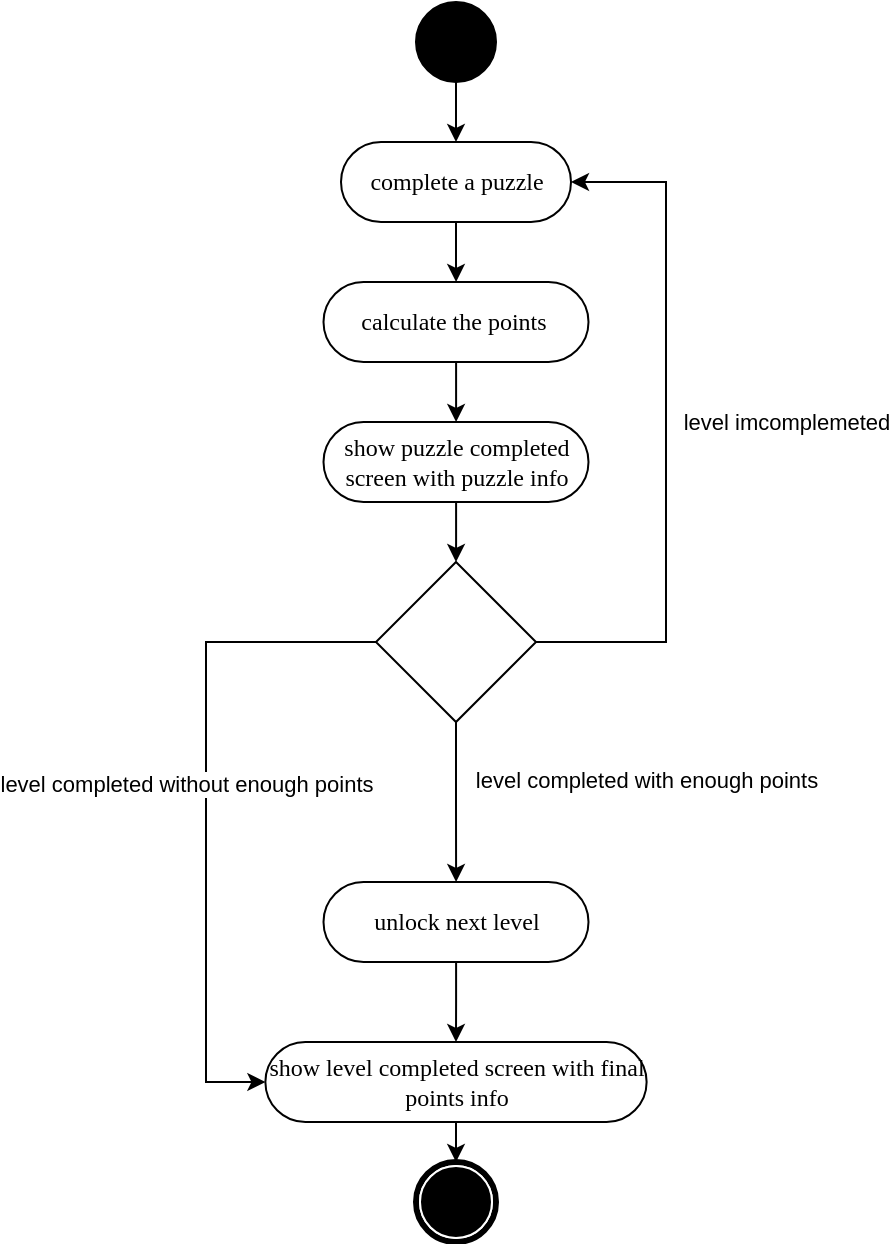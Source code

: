 <mxfile version="23.1.1" type="github">
  <diagram name="第 1 页" id="f0YeDjMEGShFUGs4qQmA">
    <mxGraphModel dx="1185" dy="2989" grid="1" gridSize="10" guides="1" tooltips="1" connect="1" arrows="1" fold="1" page="1" pageScale="1" pageWidth="827" pageHeight="1169" math="0" shadow="0">
      <root>
        <mxCell id="0" />
        <mxCell id="1" parent="0" />
        <mxCell id="w6Ssev359jJsRczqyK-9-29" value="" style="edgeStyle=orthogonalEdgeStyle;rounded=0;orthogonalLoop=1;jettySize=auto;html=1;" edge="1" parent="1" source="w6Ssev359jJsRczqyK-9-2" target="w6Ssev359jJsRczqyK-9-28">
          <mxGeometry relative="1" as="geometry" />
        </mxCell>
        <mxCell id="w6Ssev359jJsRczqyK-9-2" value="calculate the points&amp;nbsp;" style="rounded=1;whiteSpace=wrap;html=1;shadow=0;comic=0;labelBackgroundColor=none;strokeWidth=1;fontFamily=Verdana;fontSize=12;align=center;arcSize=50;" vertex="1" parent="1">
          <mxGeometry x="318.75" y="-1810" width="132.5" height="40" as="geometry" />
        </mxCell>
        <mxCell id="w6Ssev359jJsRczqyK-9-3" value="" style="edgeStyle=orthogonalEdgeStyle;rounded=0;orthogonalLoop=1;jettySize=auto;html=1;entryX=0.5;entryY=0;entryDx=0;entryDy=0;" edge="1" parent="1" source="w6Ssev359jJsRczqyK-9-4" target="w6Ssev359jJsRczqyK-9-27">
          <mxGeometry relative="1" as="geometry">
            <mxPoint x="385" y="-1880" as="targetPoint" />
          </mxGeometry>
        </mxCell>
        <mxCell id="w6Ssev359jJsRczqyK-9-4" value="" style="ellipse;whiteSpace=wrap;html=1;rounded=0;shadow=0;comic=0;labelBackgroundColor=none;strokeWidth=1;fillColor=#000000;fontFamily=Verdana;fontSize=12;align=center;" vertex="1" parent="1">
          <mxGeometry x="365" y="-1950" width="40" height="40" as="geometry" />
        </mxCell>
        <mxCell id="w6Ssev359jJsRczqyK-9-25" value="" style="shape=mxgraph.bpmn.shape;html=1;verticalLabelPosition=bottom;labelBackgroundColor=#ffffff;verticalAlign=top;perimeter=ellipsePerimeter;outline=end;symbol=terminate;rounded=0;shadow=0;comic=0;strokeWidth=1;fontFamily=Verdana;fontSize=12;align=center;" vertex="1" parent="1">
          <mxGeometry x="365" y="-1370" width="40" height="40" as="geometry" />
        </mxCell>
        <mxCell id="w6Ssev359jJsRczqyK-9-26" value="" style="edgeStyle=orthogonalEdgeStyle;rounded=0;orthogonalLoop=1;jettySize=auto;html=1;" edge="1" parent="1" source="w6Ssev359jJsRczqyK-9-27" target="w6Ssev359jJsRczqyK-9-2">
          <mxGeometry relative="1" as="geometry" />
        </mxCell>
        <mxCell id="w6Ssev359jJsRczqyK-9-27" value="complete a puzzle" style="rounded=1;whiteSpace=wrap;html=1;shadow=0;comic=0;labelBackgroundColor=none;strokeWidth=1;fontFamily=Verdana;fontSize=12;align=center;arcSize=50;" vertex="1" parent="1">
          <mxGeometry x="327.5" y="-1880" width="115" height="40" as="geometry" />
        </mxCell>
        <mxCell id="w6Ssev359jJsRczqyK-9-31" value="" style="edgeStyle=orthogonalEdgeStyle;rounded=0;orthogonalLoop=1;jettySize=auto;html=1;" edge="1" parent="1" source="w6Ssev359jJsRczqyK-9-28" target="w6Ssev359jJsRczqyK-9-30">
          <mxGeometry relative="1" as="geometry" />
        </mxCell>
        <mxCell id="w6Ssev359jJsRczqyK-9-28" value="show puzzle completed screen with puzzle info" style="rounded=1;whiteSpace=wrap;html=1;shadow=0;comic=0;labelBackgroundColor=none;strokeWidth=1;fontFamily=Verdana;fontSize=12;align=center;arcSize=50;" vertex="1" parent="1">
          <mxGeometry x="318.75" y="-1740" width="132.5" height="40" as="geometry" />
        </mxCell>
        <mxCell id="w6Ssev359jJsRczqyK-9-39" value="" style="edgeStyle=orthogonalEdgeStyle;rounded=0;orthogonalLoop=1;jettySize=auto;html=1;entryX=1;entryY=0.5;entryDx=0;entryDy=0;" edge="1" parent="1" source="w6Ssev359jJsRczqyK-9-30" target="w6Ssev359jJsRczqyK-9-27">
          <mxGeometry relative="1" as="geometry">
            <mxPoint x="505" y="-1630" as="targetPoint" />
            <Array as="points">
              <mxPoint x="490" y="-1630" />
              <mxPoint x="490" y="-1860" />
            </Array>
          </mxGeometry>
        </mxCell>
        <mxCell id="w6Ssev359jJsRczqyK-9-40" value="level imcomplemeted" style="edgeLabel;html=1;align=center;verticalAlign=middle;resizable=0;points=[];" vertex="1" connectable="0" parent="w6Ssev359jJsRczqyK-9-39">
          <mxGeometry x="0.217" y="3" relative="1" as="geometry">
            <mxPoint x="63" y="33" as="offset" />
          </mxGeometry>
        </mxCell>
        <mxCell id="w6Ssev359jJsRczqyK-9-47" value="" style="edgeStyle=orthogonalEdgeStyle;rounded=0;orthogonalLoop=1;jettySize=auto;html=1;" edge="1" parent="1" source="w6Ssev359jJsRczqyK-9-30" target="w6Ssev359jJsRczqyK-9-46">
          <mxGeometry relative="1" as="geometry" />
        </mxCell>
        <mxCell id="w6Ssev359jJsRczqyK-9-50" value="level completed with enough points" style="edgeLabel;html=1;align=center;verticalAlign=middle;resizable=0;points=[];" vertex="1" connectable="0" parent="w6Ssev359jJsRczqyK-9-47">
          <mxGeometry x="-0.276" relative="1" as="geometry">
            <mxPoint x="95" as="offset" />
          </mxGeometry>
        </mxCell>
        <mxCell id="w6Ssev359jJsRczqyK-9-52" value="" style="edgeStyle=orthogonalEdgeStyle;rounded=0;orthogonalLoop=1;jettySize=auto;html=1;entryX=0;entryY=0.5;entryDx=0;entryDy=0;" edge="1" parent="1" source="w6Ssev359jJsRczqyK-9-30" target="w6Ssev359jJsRczqyK-9-34">
          <mxGeometry relative="1" as="geometry">
            <mxPoint x="265" y="-1630" as="targetPoint" />
            <Array as="points">
              <mxPoint x="260" y="-1630" />
              <mxPoint x="260" y="-1410" />
            </Array>
          </mxGeometry>
        </mxCell>
        <mxCell id="w6Ssev359jJsRczqyK-9-53" value="level completed without enough points" style="edgeLabel;html=1;align=center;verticalAlign=middle;resizable=0;points=[];" vertex="1" connectable="0" parent="w6Ssev359jJsRczqyK-9-52">
          <mxGeometry x="-0.148" y="-1" relative="1" as="geometry">
            <mxPoint x="-9" y="13" as="offset" />
          </mxGeometry>
        </mxCell>
        <mxCell id="w6Ssev359jJsRczqyK-9-30" value="" style="rhombus;whiteSpace=wrap;html=1;" vertex="1" parent="1">
          <mxGeometry x="345" y="-1670" width="80" height="80" as="geometry" />
        </mxCell>
        <mxCell id="w6Ssev359jJsRczqyK-9-41" value="" style="edgeStyle=orthogonalEdgeStyle;rounded=0;orthogonalLoop=1;jettySize=auto;html=1;" edge="1" parent="1" source="w6Ssev359jJsRczqyK-9-34" target="w6Ssev359jJsRczqyK-9-25">
          <mxGeometry relative="1" as="geometry" />
        </mxCell>
        <mxCell id="w6Ssev359jJsRczqyK-9-34" value="show level completed screen with final points info" style="rounded=1;whiteSpace=wrap;html=1;shadow=0;comic=0;labelBackgroundColor=none;strokeWidth=1;fontFamily=Verdana;fontSize=12;align=center;arcSize=50;" vertex="1" parent="1">
          <mxGeometry x="289.69" y="-1430" width="190.62" height="40" as="geometry" />
        </mxCell>
        <mxCell id="w6Ssev359jJsRczqyK-9-49" value="" style="edgeStyle=orthogonalEdgeStyle;rounded=0;orthogonalLoop=1;jettySize=auto;html=1;" edge="1" parent="1" source="w6Ssev359jJsRczqyK-9-46" target="w6Ssev359jJsRczqyK-9-34">
          <mxGeometry relative="1" as="geometry" />
        </mxCell>
        <mxCell id="w6Ssev359jJsRczqyK-9-46" value="unlock next level" style="rounded=1;whiteSpace=wrap;html=1;shadow=0;comic=0;labelBackgroundColor=none;strokeWidth=1;fontFamily=Verdana;fontSize=12;align=center;arcSize=50;" vertex="1" parent="1">
          <mxGeometry x="318.75" y="-1510" width="132.5" height="40" as="geometry" />
        </mxCell>
      </root>
    </mxGraphModel>
  </diagram>
</mxfile>
